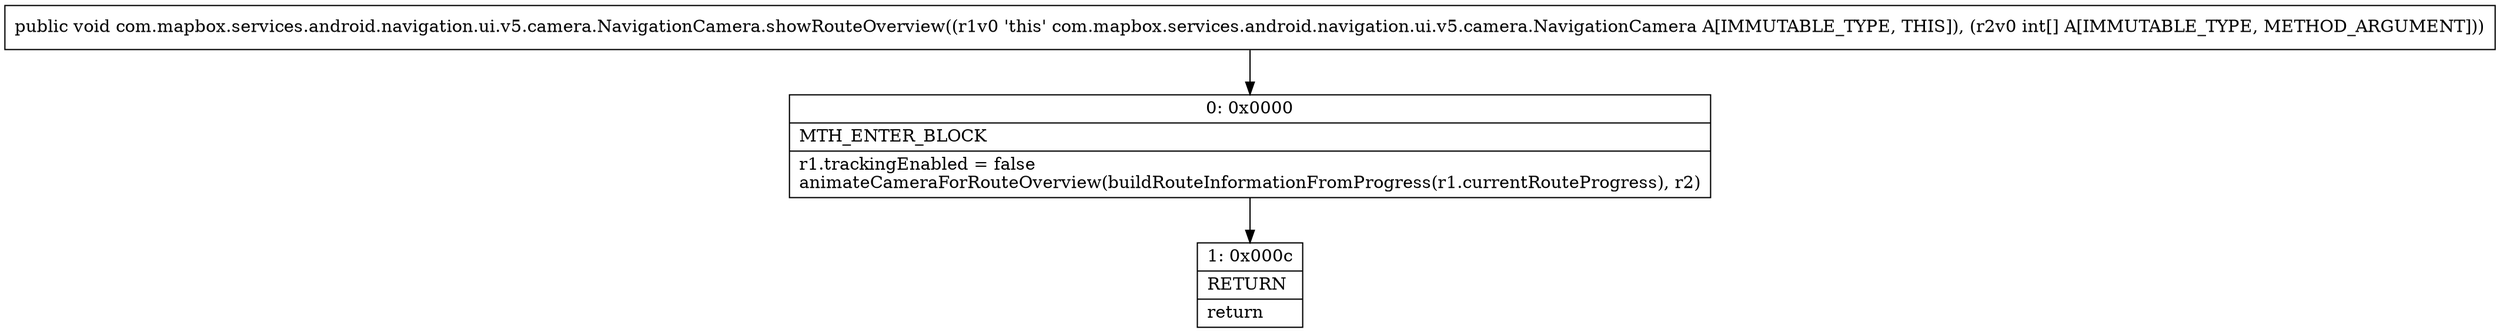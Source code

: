 digraph "CFG forcom.mapbox.services.android.navigation.ui.v5.camera.NavigationCamera.showRouteOverview([I)V" {
Node_0 [shape=record,label="{0\:\ 0x0000|MTH_ENTER_BLOCK\l|r1.trackingEnabled = false\lanimateCameraForRouteOverview(buildRouteInformationFromProgress(r1.currentRouteProgress), r2)\l}"];
Node_1 [shape=record,label="{1\:\ 0x000c|RETURN\l|return\l}"];
MethodNode[shape=record,label="{public void com.mapbox.services.android.navigation.ui.v5.camera.NavigationCamera.showRouteOverview((r1v0 'this' com.mapbox.services.android.navigation.ui.v5.camera.NavigationCamera A[IMMUTABLE_TYPE, THIS]), (r2v0 int[] A[IMMUTABLE_TYPE, METHOD_ARGUMENT])) }"];
MethodNode -> Node_0;
Node_0 -> Node_1;
}

